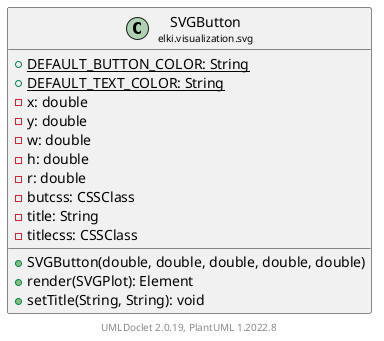 @startuml
    remove .*\.(Instance|Par|Parameterizer|Factory)$
    set namespaceSeparator none
    hide empty fields
    hide empty methods

    class "<size:14>SVGButton\n<size:10>elki.visualization.svg" as elki.visualization.svg.SVGButton [[SVGButton.html]] {
        {static} +DEFAULT_BUTTON_COLOR: String
        {static} +DEFAULT_TEXT_COLOR: String
        -x: double
        -y: double
        -w: double
        -h: double
        -r: double
        -butcss: CSSClass
        -title: String
        -titlecss: CSSClass
        +SVGButton(double, double, double, double, double)
        +render(SVGPlot): Element
        +setTitle(String, String): void
    }

    center footer UMLDoclet 2.0.19, PlantUML 1.2022.8
@enduml
